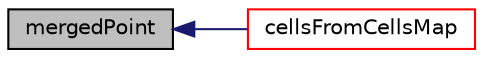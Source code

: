digraph "mergedPoint"
{
  bgcolor="transparent";
  edge [fontname="Helvetica",fontsize="10",labelfontname="Helvetica",labelfontsize="10"];
  node [fontname="Helvetica",fontsize="10",shape=record];
  rankdir="LR";
  Node1 [label="mergedPoint",height=0.2,width=0.4,color="black", fillcolor="grey75", style="filled", fontcolor="black"];
  Node1 -> Node2 [dir="back",color="midnightblue",fontsize="10",style="solid",fontname="Helvetica"];
  Node2 [label="cellsFromCellsMap",height=0.2,width=0.4,color="red",URL="$a01461.html#a7013a059eda3e425d2fa053a0e52388e",tooltip="Cells originating from cells. "];
}
